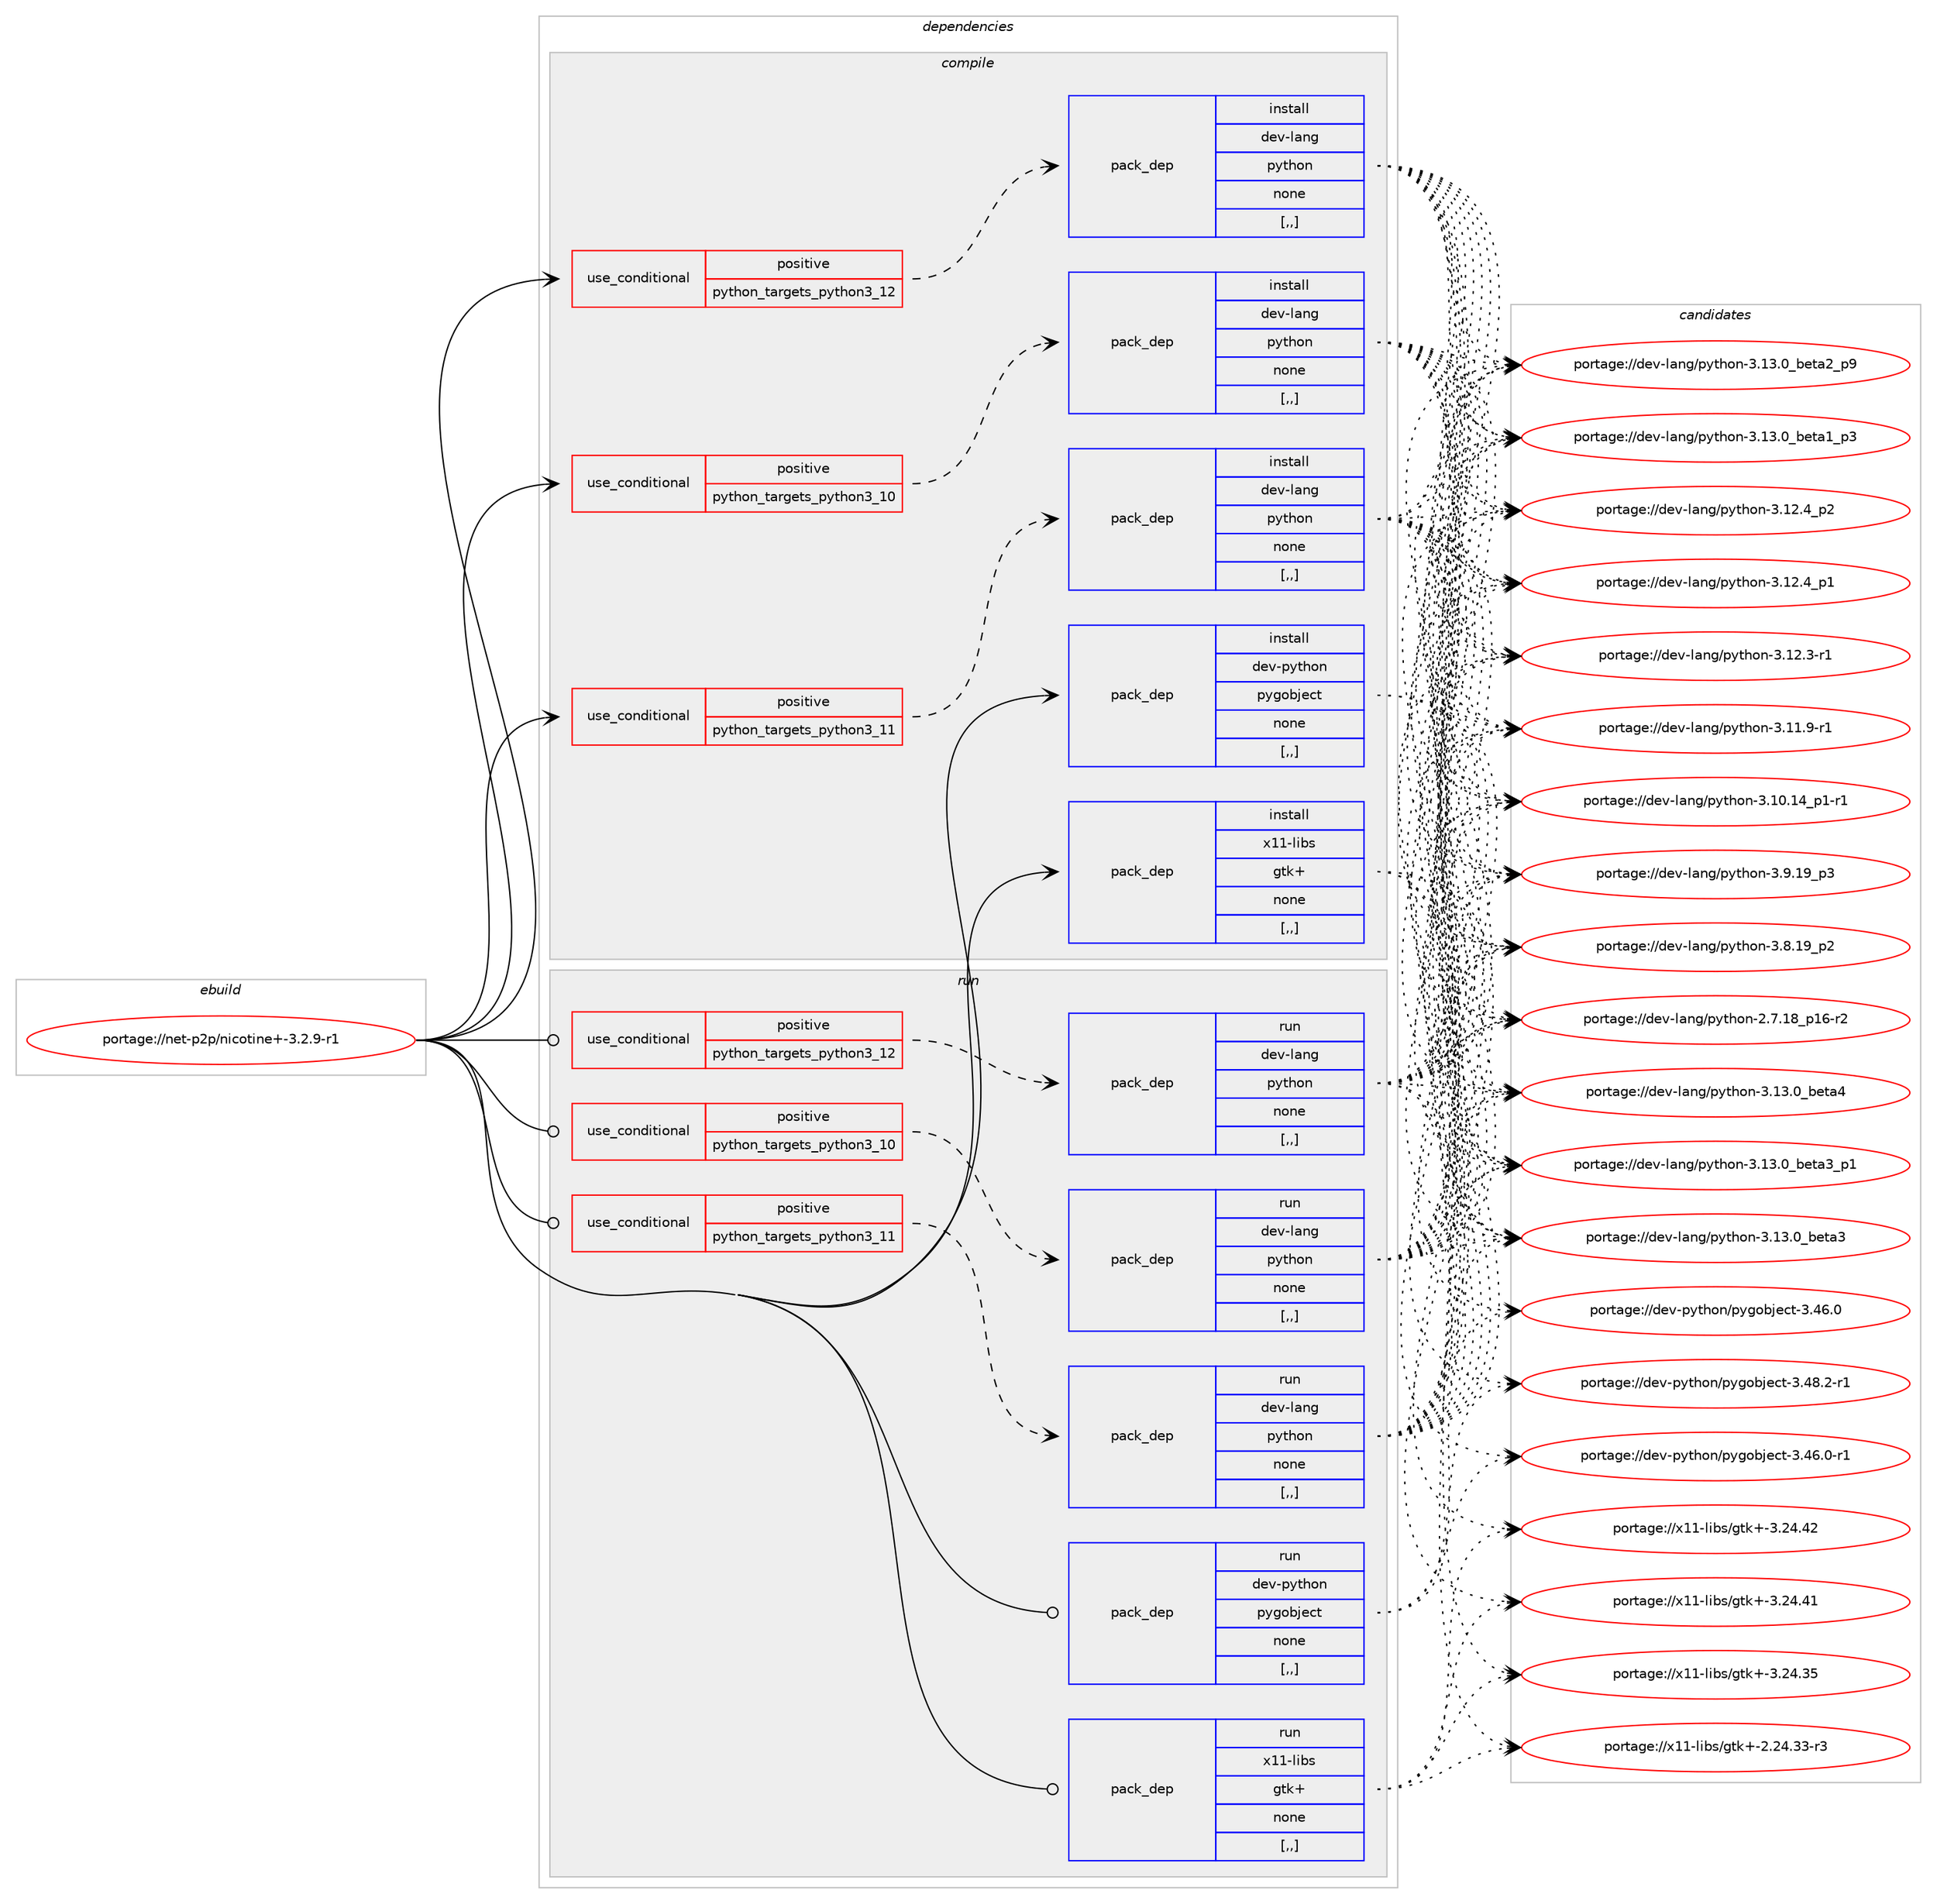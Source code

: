 digraph prolog {

# *************
# Graph options
# *************

newrank=true;
concentrate=true;
compound=true;
graph [rankdir=LR,fontname=Helvetica,fontsize=10,ranksep=1.5];#, ranksep=2.5, nodesep=0.2];
edge  [arrowhead=vee];
node  [fontname=Helvetica,fontsize=10];

# **********
# The ebuild
# **********

subgraph cluster_leftcol {
color=gray;
label=<<i>ebuild</i>>;
id [label="portage://net-p2p/nicotine+-3.2.9-r1", color=red, width=4, href="../net-p2p/nicotine+-3.2.9-r1.svg"];
}

# ****************
# The dependencies
# ****************

subgraph cluster_midcol {
color=gray;
label=<<i>dependencies</i>>;
subgraph cluster_compile {
fillcolor="#eeeeee";
style=filled;
label=<<i>compile</i>>;
subgraph cond100662 {
dependency381845 [label=<<TABLE BORDER="0" CELLBORDER="1" CELLSPACING="0" CELLPADDING="4"><TR><TD ROWSPAN="3" CELLPADDING="10">use_conditional</TD></TR><TR><TD>positive</TD></TR><TR><TD>python_targets_python3_10</TD></TR></TABLE>>, shape=none, color=red];
subgraph pack278439 {
dependency381846 [label=<<TABLE BORDER="0" CELLBORDER="1" CELLSPACING="0" CELLPADDING="4" WIDTH="220"><TR><TD ROWSPAN="6" CELLPADDING="30">pack_dep</TD></TR><TR><TD WIDTH="110">install</TD></TR><TR><TD>dev-lang</TD></TR><TR><TD>python</TD></TR><TR><TD>none</TD></TR><TR><TD>[,,]</TD></TR></TABLE>>, shape=none, color=blue];
}
dependency381845:e -> dependency381846:w [weight=20,style="dashed",arrowhead="vee"];
}
id:e -> dependency381845:w [weight=20,style="solid",arrowhead="vee"];
subgraph cond100663 {
dependency381847 [label=<<TABLE BORDER="0" CELLBORDER="1" CELLSPACING="0" CELLPADDING="4"><TR><TD ROWSPAN="3" CELLPADDING="10">use_conditional</TD></TR><TR><TD>positive</TD></TR><TR><TD>python_targets_python3_11</TD></TR></TABLE>>, shape=none, color=red];
subgraph pack278440 {
dependency381848 [label=<<TABLE BORDER="0" CELLBORDER="1" CELLSPACING="0" CELLPADDING="4" WIDTH="220"><TR><TD ROWSPAN="6" CELLPADDING="30">pack_dep</TD></TR><TR><TD WIDTH="110">install</TD></TR><TR><TD>dev-lang</TD></TR><TR><TD>python</TD></TR><TR><TD>none</TD></TR><TR><TD>[,,]</TD></TR></TABLE>>, shape=none, color=blue];
}
dependency381847:e -> dependency381848:w [weight=20,style="dashed",arrowhead="vee"];
}
id:e -> dependency381847:w [weight=20,style="solid",arrowhead="vee"];
subgraph cond100664 {
dependency381849 [label=<<TABLE BORDER="0" CELLBORDER="1" CELLSPACING="0" CELLPADDING="4"><TR><TD ROWSPAN="3" CELLPADDING="10">use_conditional</TD></TR><TR><TD>positive</TD></TR><TR><TD>python_targets_python3_12</TD></TR></TABLE>>, shape=none, color=red];
subgraph pack278441 {
dependency381850 [label=<<TABLE BORDER="0" CELLBORDER="1" CELLSPACING="0" CELLPADDING="4" WIDTH="220"><TR><TD ROWSPAN="6" CELLPADDING="30">pack_dep</TD></TR><TR><TD WIDTH="110">install</TD></TR><TR><TD>dev-lang</TD></TR><TR><TD>python</TD></TR><TR><TD>none</TD></TR><TR><TD>[,,]</TD></TR></TABLE>>, shape=none, color=blue];
}
dependency381849:e -> dependency381850:w [weight=20,style="dashed",arrowhead="vee"];
}
id:e -> dependency381849:w [weight=20,style="solid",arrowhead="vee"];
subgraph pack278442 {
dependency381851 [label=<<TABLE BORDER="0" CELLBORDER="1" CELLSPACING="0" CELLPADDING="4" WIDTH="220"><TR><TD ROWSPAN="6" CELLPADDING="30">pack_dep</TD></TR><TR><TD WIDTH="110">install</TD></TR><TR><TD>dev-python</TD></TR><TR><TD>pygobject</TD></TR><TR><TD>none</TD></TR><TR><TD>[,,]</TD></TR></TABLE>>, shape=none, color=blue];
}
id:e -> dependency381851:w [weight=20,style="solid",arrowhead="vee"];
subgraph pack278443 {
dependency381852 [label=<<TABLE BORDER="0" CELLBORDER="1" CELLSPACING="0" CELLPADDING="4" WIDTH="220"><TR><TD ROWSPAN="6" CELLPADDING="30">pack_dep</TD></TR><TR><TD WIDTH="110">install</TD></TR><TR><TD>x11-libs</TD></TR><TR><TD>gtk+</TD></TR><TR><TD>none</TD></TR><TR><TD>[,,]</TD></TR></TABLE>>, shape=none, color=blue];
}
id:e -> dependency381852:w [weight=20,style="solid",arrowhead="vee"];
}
subgraph cluster_compileandrun {
fillcolor="#eeeeee";
style=filled;
label=<<i>compile and run</i>>;
}
subgraph cluster_run {
fillcolor="#eeeeee";
style=filled;
label=<<i>run</i>>;
subgraph cond100665 {
dependency381853 [label=<<TABLE BORDER="0" CELLBORDER="1" CELLSPACING="0" CELLPADDING="4"><TR><TD ROWSPAN="3" CELLPADDING="10">use_conditional</TD></TR><TR><TD>positive</TD></TR><TR><TD>python_targets_python3_10</TD></TR></TABLE>>, shape=none, color=red];
subgraph pack278444 {
dependency381854 [label=<<TABLE BORDER="0" CELLBORDER="1" CELLSPACING="0" CELLPADDING="4" WIDTH="220"><TR><TD ROWSPAN="6" CELLPADDING="30">pack_dep</TD></TR><TR><TD WIDTH="110">run</TD></TR><TR><TD>dev-lang</TD></TR><TR><TD>python</TD></TR><TR><TD>none</TD></TR><TR><TD>[,,]</TD></TR></TABLE>>, shape=none, color=blue];
}
dependency381853:e -> dependency381854:w [weight=20,style="dashed",arrowhead="vee"];
}
id:e -> dependency381853:w [weight=20,style="solid",arrowhead="odot"];
subgraph cond100666 {
dependency381855 [label=<<TABLE BORDER="0" CELLBORDER="1" CELLSPACING="0" CELLPADDING="4"><TR><TD ROWSPAN="3" CELLPADDING="10">use_conditional</TD></TR><TR><TD>positive</TD></TR><TR><TD>python_targets_python3_11</TD></TR></TABLE>>, shape=none, color=red];
subgraph pack278445 {
dependency381856 [label=<<TABLE BORDER="0" CELLBORDER="1" CELLSPACING="0" CELLPADDING="4" WIDTH="220"><TR><TD ROWSPAN="6" CELLPADDING="30">pack_dep</TD></TR><TR><TD WIDTH="110">run</TD></TR><TR><TD>dev-lang</TD></TR><TR><TD>python</TD></TR><TR><TD>none</TD></TR><TR><TD>[,,]</TD></TR></TABLE>>, shape=none, color=blue];
}
dependency381855:e -> dependency381856:w [weight=20,style="dashed",arrowhead="vee"];
}
id:e -> dependency381855:w [weight=20,style="solid",arrowhead="odot"];
subgraph cond100667 {
dependency381857 [label=<<TABLE BORDER="0" CELLBORDER="1" CELLSPACING="0" CELLPADDING="4"><TR><TD ROWSPAN="3" CELLPADDING="10">use_conditional</TD></TR><TR><TD>positive</TD></TR><TR><TD>python_targets_python3_12</TD></TR></TABLE>>, shape=none, color=red];
subgraph pack278446 {
dependency381858 [label=<<TABLE BORDER="0" CELLBORDER="1" CELLSPACING="0" CELLPADDING="4" WIDTH="220"><TR><TD ROWSPAN="6" CELLPADDING="30">pack_dep</TD></TR><TR><TD WIDTH="110">run</TD></TR><TR><TD>dev-lang</TD></TR><TR><TD>python</TD></TR><TR><TD>none</TD></TR><TR><TD>[,,]</TD></TR></TABLE>>, shape=none, color=blue];
}
dependency381857:e -> dependency381858:w [weight=20,style="dashed",arrowhead="vee"];
}
id:e -> dependency381857:w [weight=20,style="solid",arrowhead="odot"];
subgraph pack278447 {
dependency381859 [label=<<TABLE BORDER="0" CELLBORDER="1" CELLSPACING="0" CELLPADDING="4" WIDTH="220"><TR><TD ROWSPAN="6" CELLPADDING="30">pack_dep</TD></TR><TR><TD WIDTH="110">run</TD></TR><TR><TD>dev-python</TD></TR><TR><TD>pygobject</TD></TR><TR><TD>none</TD></TR><TR><TD>[,,]</TD></TR></TABLE>>, shape=none, color=blue];
}
id:e -> dependency381859:w [weight=20,style="solid",arrowhead="odot"];
subgraph pack278448 {
dependency381860 [label=<<TABLE BORDER="0" CELLBORDER="1" CELLSPACING="0" CELLPADDING="4" WIDTH="220"><TR><TD ROWSPAN="6" CELLPADDING="30">pack_dep</TD></TR><TR><TD WIDTH="110">run</TD></TR><TR><TD>x11-libs</TD></TR><TR><TD>gtk+</TD></TR><TR><TD>none</TD></TR><TR><TD>[,,]</TD></TR></TABLE>>, shape=none, color=blue];
}
id:e -> dependency381860:w [weight=20,style="solid",arrowhead="odot"];
}
}

# **************
# The candidates
# **************

subgraph cluster_choices {
rank=same;
color=gray;
label=<<i>candidates</i>>;

subgraph choice278439 {
color=black;
nodesep=1;
choice1001011184510897110103471121211161041111104551464951464895981011169752 [label="portage://dev-lang/python-3.13.0_beta4", color=red, width=4,href="../dev-lang/python-3.13.0_beta4.svg"];
choice10010111845108971101034711212111610411111045514649514648959810111697519511249 [label="portage://dev-lang/python-3.13.0_beta3_p1", color=red, width=4,href="../dev-lang/python-3.13.0_beta3_p1.svg"];
choice1001011184510897110103471121211161041111104551464951464895981011169751 [label="portage://dev-lang/python-3.13.0_beta3", color=red, width=4,href="../dev-lang/python-3.13.0_beta3.svg"];
choice10010111845108971101034711212111610411111045514649514648959810111697509511257 [label="portage://dev-lang/python-3.13.0_beta2_p9", color=red, width=4,href="../dev-lang/python-3.13.0_beta2_p9.svg"];
choice10010111845108971101034711212111610411111045514649514648959810111697499511251 [label="portage://dev-lang/python-3.13.0_beta1_p3", color=red, width=4,href="../dev-lang/python-3.13.0_beta1_p3.svg"];
choice100101118451089711010347112121116104111110455146495046529511250 [label="portage://dev-lang/python-3.12.4_p2", color=red, width=4,href="../dev-lang/python-3.12.4_p2.svg"];
choice100101118451089711010347112121116104111110455146495046529511249 [label="portage://dev-lang/python-3.12.4_p1", color=red, width=4,href="../dev-lang/python-3.12.4_p1.svg"];
choice100101118451089711010347112121116104111110455146495046514511449 [label="portage://dev-lang/python-3.12.3-r1", color=red, width=4,href="../dev-lang/python-3.12.3-r1.svg"];
choice100101118451089711010347112121116104111110455146494946574511449 [label="portage://dev-lang/python-3.11.9-r1", color=red, width=4,href="../dev-lang/python-3.11.9-r1.svg"];
choice100101118451089711010347112121116104111110455146494846495295112494511449 [label="portage://dev-lang/python-3.10.14_p1-r1", color=red, width=4,href="../dev-lang/python-3.10.14_p1-r1.svg"];
choice100101118451089711010347112121116104111110455146574649579511251 [label="portage://dev-lang/python-3.9.19_p3", color=red, width=4,href="../dev-lang/python-3.9.19_p3.svg"];
choice100101118451089711010347112121116104111110455146564649579511250 [label="portage://dev-lang/python-3.8.19_p2", color=red, width=4,href="../dev-lang/python-3.8.19_p2.svg"];
choice100101118451089711010347112121116104111110455046554649569511249544511450 [label="portage://dev-lang/python-2.7.18_p16-r2", color=red, width=4,href="../dev-lang/python-2.7.18_p16-r2.svg"];
dependency381846:e -> choice1001011184510897110103471121211161041111104551464951464895981011169752:w [style=dotted,weight="100"];
dependency381846:e -> choice10010111845108971101034711212111610411111045514649514648959810111697519511249:w [style=dotted,weight="100"];
dependency381846:e -> choice1001011184510897110103471121211161041111104551464951464895981011169751:w [style=dotted,weight="100"];
dependency381846:e -> choice10010111845108971101034711212111610411111045514649514648959810111697509511257:w [style=dotted,weight="100"];
dependency381846:e -> choice10010111845108971101034711212111610411111045514649514648959810111697499511251:w [style=dotted,weight="100"];
dependency381846:e -> choice100101118451089711010347112121116104111110455146495046529511250:w [style=dotted,weight="100"];
dependency381846:e -> choice100101118451089711010347112121116104111110455146495046529511249:w [style=dotted,weight="100"];
dependency381846:e -> choice100101118451089711010347112121116104111110455146495046514511449:w [style=dotted,weight="100"];
dependency381846:e -> choice100101118451089711010347112121116104111110455146494946574511449:w [style=dotted,weight="100"];
dependency381846:e -> choice100101118451089711010347112121116104111110455146494846495295112494511449:w [style=dotted,weight="100"];
dependency381846:e -> choice100101118451089711010347112121116104111110455146574649579511251:w [style=dotted,weight="100"];
dependency381846:e -> choice100101118451089711010347112121116104111110455146564649579511250:w [style=dotted,weight="100"];
dependency381846:e -> choice100101118451089711010347112121116104111110455046554649569511249544511450:w [style=dotted,weight="100"];
}
subgraph choice278440 {
color=black;
nodesep=1;
choice1001011184510897110103471121211161041111104551464951464895981011169752 [label="portage://dev-lang/python-3.13.0_beta4", color=red, width=4,href="../dev-lang/python-3.13.0_beta4.svg"];
choice10010111845108971101034711212111610411111045514649514648959810111697519511249 [label="portage://dev-lang/python-3.13.0_beta3_p1", color=red, width=4,href="../dev-lang/python-3.13.0_beta3_p1.svg"];
choice1001011184510897110103471121211161041111104551464951464895981011169751 [label="portage://dev-lang/python-3.13.0_beta3", color=red, width=4,href="../dev-lang/python-3.13.0_beta3.svg"];
choice10010111845108971101034711212111610411111045514649514648959810111697509511257 [label="portage://dev-lang/python-3.13.0_beta2_p9", color=red, width=4,href="../dev-lang/python-3.13.0_beta2_p9.svg"];
choice10010111845108971101034711212111610411111045514649514648959810111697499511251 [label="portage://dev-lang/python-3.13.0_beta1_p3", color=red, width=4,href="../dev-lang/python-3.13.0_beta1_p3.svg"];
choice100101118451089711010347112121116104111110455146495046529511250 [label="portage://dev-lang/python-3.12.4_p2", color=red, width=4,href="../dev-lang/python-3.12.4_p2.svg"];
choice100101118451089711010347112121116104111110455146495046529511249 [label="portage://dev-lang/python-3.12.4_p1", color=red, width=4,href="../dev-lang/python-3.12.4_p1.svg"];
choice100101118451089711010347112121116104111110455146495046514511449 [label="portage://dev-lang/python-3.12.3-r1", color=red, width=4,href="../dev-lang/python-3.12.3-r1.svg"];
choice100101118451089711010347112121116104111110455146494946574511449 [label="portage://dev-lang/python-3.11.9-r1", color=red, width=4,href="../dev-lang/python-3.11.9-r1.svg"];
choice100101118451089711010347112121116104111110455146494846495295112494511449 [label="portage://dev-lang/python-3.10.14_p1-r1", color=red, width=4,href="../dev-lang/python-3.10.14_p1-r1.svg"];
choice100101118451089711010347112121116104111110455146574649579511251 [label="portage://dev-lang/python-3.9.19_p3", color=red, width=4,href="../dev-lang/python-3.9.19_p3.svg"];
choice100101118451089711010347112121116104111110455146564649579511250 [label="portage://dev-lang/python-3.8.19_p2", color=red, width=4,href="../dev-lang/python-3.8.19_p2.svg"];
choice100101118451089711010347112121116104111110455046554649569511249544511450 [label="portage://dev-lang/python-2.7.18_p16-r2", color=red, width=4,href="../dev-lang/python-2.7.18_p16-r2.svg"];
dependency381848:e -> choice1001011184510897110103471121211161041111104551464951464895981011169752:w [style=dotted,weight="100"];
dependency381848:e -> choice10010111845108971101034711212111610411111045514649514648959810111697519511249:w [style=dotted,weight="100"];
dependency381848:e -> choice1001011184510897110103471121211161041111104551464951464895981011169751:w [style=dotted,weight="100"];
dependency381848:e -> choice10010111845108971101034711212111610411111045514649514648959810111697509511257:w [style=dotted,weight="100"];
dependency381848:e -> choice10010111845108971101034711212111610411111045514649514648959810111697499511251:w [style=dotted,weight="100"];
dependency381848:e -> choice100101118451089711010347112121116104111110455146495046529511250:w [style=dotted,weight="100"];
dependency381848:e -> choice100101118451089711010347112121116104111110455146495046529511249:w [style=dotted,weight="100"];
dependency381848:e -> choice100101118451089711010347112121116104111110455146495046514511449:w [style=dotted,weight="100"];
dependency381848:e -> choice100101118451089711010347112121116104111110455146494946574511449:w [style=dotted,weight="100"];
dependency381848:e -> choice100101118451089711010347112121116104111110455146494846495295112494511449:w [style=dotted,weight="100"];
dependency381848:e -> choice100101118451089711010347112121116104111110455146574649579511251:w [style=dotted,weight="100"];
dependency381848:e -> choice100101118451089711010347112121116104111110455146564649579511250:w [style=dotted,weight="100"];
dependency381848:e -> choice100101118451089711010347112121116104111110455046554649569511249544511450:w [style=dotted,weight="100"];
}
subgraph choice278441 {
color=black;
nodesep=1;
choice1001011184510897110103471121211161041111104551464951464895981011169752 [label="portage://dev-lang/python-3.13.0_beta4", color=red, width=4,href="../dev-lang/python-3.13.0_beta4.svg"];
choice10010111845108971101034711212111610411111045514649514648959810111697519511249 [label="portage://dev-lang/python-3.13.0_beta3_p1", color=red, width=4,href="../dev-lang/python-3.13.0_beta3_p1.svg"];
choice1001011184510897110103471121211161041111104551464951464895981011169751 [label="portage://dev-lang/python-3.13.0_beta3", color=red, width=4,href="../dev-lang/python-3.13.0_beta3.svg"];
choice10010111845108971101034711212111610411111045514649514648959810111697509511257 [label="portage://dev-lang/python-3.13.0_beta2_p9", color=red, width=4,href="../dev-lang/python-3.13.0_beta2_p9.svg"];
choice10010111845108971101034711212111610411111045514649514648959810111697499511251 [label="portage://dev-lang/python-3.13.0_beta1_p3", color=red, width=4,href="../dev-lang/python-3.13.0_beta1_p3.svg"];
choice100101118451089711010347112121116104111110455146495046529511250 [label="portage://dev-lang/python-3.12.4_p2", color=red, width=4,href="../dev-lang/python-3.12.4_p2.svg"];
choice100101118451089711010347112121116104111110455146495046529511249 [label="portage://dev-lang/python-3.12.4_p1", color=red, width=4,href="../dev-lang/python-3.12.4_p1.svg"];
choice100101118451089711010347112121116104111110455146495046514511449 [label="portage://dev-lang/python-3.12.3-r1", color=red, width=4,href="../dev-lang/python-3.12.3-r1.svg"];
choice100101118451089711010347112121116104111110455146494946574511449 [label="portage://dev-lang/python-3.11.9-r1", color=red, width=4,href="../dev-lang/python-3.11.9-r1.svg"];
choice100101118451089711010347112121116104111110455146494846495295112494511449 [label="portage://dev-lang/python-3.10.14_p1-r1", color=red, width=4,href="../dev-lang/python-3.10.14_p1-r1.svg"];
choice100101118451089711010347112121116104111110455146574649579511251 [label="portage://dev-lang/python-3.9.19_p3", color=red, width=4,href="../dev-lang/python-3.9.19_p3.svg"];
choice100101118451089711010347112121116104111110455146564649579511250 [label="portage://dev-lang/python-3.8.19_p2", color=red, width=4,href="../dev-lang/python-3.8.19_p2.svg"];
choice100101118451089711010347112121116104111110455046554649569511249544511450 [label="portage://dev-lang/python-2.7.18_p16-r2", color=red, width=4,href="../dev-lang/python-2.7.18_p16-r2.svg"];
dependency381850:e -> choice1001011184510897110103471121211161041111104551464951464895981011169752:w [style=dotted,weight="100"];
dependency381850:e -> choice10010111845108971101034711212111610411111045514649514648959810111697519511249:w [style=dotted,weight="100"];
dependency381850:e -> choice1001011184510897110103471121211161041111104551464951464895981011169751:w [style=dotted,weight="100"];
dependency381850:e -> choice10010111845108971101034711212111610411111045514649514648959810111697509511257:w [style=dotted,weight="100"];
dependency381850:e -> choice10010111845108971101034711212111610411111045514649514648959810111697499511251:w [style=dotted,weight="100"];
dependency381850:e -> choice100101118451089711010347112121116104111110455146495046529511250:w [style=dotted,weight="100"];
dependency381850:e -> choice100101118451089711010347112121116104111110455146495046529511249:w [style=dotted,weight="100"];
dependency381850:e -> choice100101118451089711010347112121116104111110455146495046514511449:w [style=dotted,weight="100"];
dependency381850:e -> choice100101118451089711010347112121116104111110455146494946574511449:w [style=dotted,weight="100"];
dependency381850:e -> choice100101118451089711010347112121116104111110455146494846495295112494511449:w [style=dotted,weight="100"];
dependency381850:e -> choice100101118451089711010347112121116104111110455146574649579511251:w [style=dotted,weight="100"];
dependency381850:e -> choice100101118451089711010347112121116104111110455146564649579511250:w [style=dotted,weight="100"];
dependency381850:e -> choice100101118451089711010347112121116104111110455046554649569511249544511450:w [style=dotted,weight="100"];
}
subgraph choice278442 {
color=black;
nodesep=1;
choice10010111845112121116104111110471121211031119810610199116455146525646504511449 [label="portage://dev-python/pygobject-3.48.2-r1", color=red, width=4,href="../dev-python/pygobject-3.48.2-r1.svg"];
choice10010111845112121116104111110471121211031119810610199116455146525446484511449 [label="portage://dev-python/pygobject-3.46.0-r1", color=red, width=4,href="../dev-python/pygobject-3.46.0-r1.svg"];
choice1001011184511212111610411111047112121103111981061019911645514652544648 [label="portage://dev-python/pygobject-3.46.0", color=red, width=4,href="../dev-python/pygobject-3.46.0.svg"];
dependency381851:e -> choice10010111845112121116104111110471121211031119810610199116455146525646504511449:w [style=dotted,weight="100"];
dependency381851:e -> choice10010111845112121116104111110471121211031119810610199116455146525446484511449:w [style=dotted,weight="100"];
dependency381851:e -> choice1001011184511212111610411111047112121103111981061019911645514652544648:w [style=dotted,weight="100"];
}
subgraph choice278443 {
color=black;
nodesep=1;
choice1204949451081059811547103116107434551465052465250 [label="portage://x11-libs/gtk+-3.24.42", color=red, width=4,href="../x11-libs/gtk+-3.24.42.svg"];
choice1204949451081059811547103116107434551465052465249 [label="portage://x11-libs/gtk+-3.24.41", color=red, width=4,href="../x11-libs/gtk+-3.24.41.svg"];
choice1204949451081059811547103116107434551465052465153 [label="portage://x11-libs/gtk+-3.24.35", color=red, width=4,href="../x11-libs/gtk+-3.24.35.svg"];
choice12049494510810598115471031161074345504650524651514511451 [label="portage://x11-libs/gtk+-2.24.33-r3", color=red, width=4,href="../x11-libs/gtk+-2.24.33-r3.svg"];
dependency381852:e -> choice1204949451081059811547103116107434551465052465250:w [style=dotted,weight="100"];
dependency381852:e -> choice1204949451081059811547103116107434551465052465249:w [style=dotted,weight="100"];
dependency381852:e -> choice1204949451081059811547103116107434551465052465153:w [style=dotted,weight="100"];
dependency381852:e -> choice12049494510810598115471031161074345504650524651514511451:w [style=dotted,weight="100"];
}
subgraph choice278444 {
color=black;
nodesep=1;
choice1001011184510897110103471121211161041111104551464951464895981011169752 [label="portage://dev-lang/python-3.13.0_beta4", color=red, width=4,href="../dev-lang/python-3.13.0_beta4.svg"];
choice10010111845108971101034711212111610411111045514649514648959810111697519511249 [label="portage://dev-lang/python-3.13.0_beta3_p1", color=red, width=4,href="../dev-lang/python-3.13.0_beta3_p1.svg"];
choice1001011184510897110103471121211161041111104551464951464895981011169751 [label="portage://dev-lang/python-3.13.0_beta3", color=red, width=4,href="../dev-lang/python-3.13.0_beta3.svg"];
choice10010111845108971101034711212111610411111045514649514648959810111697509511257 [label="portage://dev-lang/python-3.13.0_beta2_p9", color=red, width=4,href="../dev-lang/python-3.13.0_beta2_p9.svg"];
choice10010111845108971101034711212111610411111045514649514648959810111697499511251 [label="portage://dev-lang/python-3.13.0_beta1_p3", color=red, width=4,href="../dev-lang/python-3.13.0_beta1_p3.svg"];
choice100101118451089711010347112121116104111110455146495046529511250 [label="portage://dev-lang/python-3.12.4_p2", color=red, width=4,href="../dev-lang/python-3.12.4_p2.svg"];
choice100101118451089711010347112121116104111110455146495046529511249 [label="portage://dev-lang/python-3.12.4_p1", color=red, width=4,href="../dev-lang/python-3.12.4_p1.svg"];
choice100101118451089711010347112121116104111110455146495046514511449 [label="portage://dev-lang/python-3.12.3-r1", color=red, width=4,href="../dev-lang/python-3.12.3-r1.svg"];
choice100101118451089711010347112121116104111110455146494946574511449 [label="portage://dev-lang/python-3.11.9-r1", color=red, width=4,href="../dev-lang/python-3.11.9-r1.svg"];
choice100101118451089711010347112121116104111110455146494846495295112494511449 [label="portage://dev-lang/python-3.10.14_p1-r1", color=red, width=4,href="../dev-lang/python-3.10.14_p1-r1.svg"];
choice100101118451089711010347112121116104111110455146574649579511251 [label="portage://dev-lang/python-3.9.19_p3", color=red, width=4,href="../dev-lang/python-3.9.19_p3.svg"];
choice100101118451089711010347112121116104111110455146564649579511250 [label="portage://dev-lang/python-3.8.19_p2", color=red, width=4,href="../dev-lang/python-3.8.19_p2.svg"];
choice100101118451089711010347112121116104111110455046554649569511249544511450 [label="portage://dev-lang/python-2.7.18_p16-r2", color=red, width=4,href="../dev-lang/python-2.7.18_p16-r2.svg"];
dependency381854:e -> choice1001011184510897110103471121211161041111104551464951464895981011169752:w [style=dotted,weight="100"];
dependency381854:e -> choice10010111845108971101034711212111610411111045514649514648959810111697519511249:w [style=dotted,weight="100"];
dependency381854:e -> choice1001011184510897110103471121211161041111104551464951464895981011169751:w [style=dotted,weight="100"];
dependency381854:e -> choice10010111845108971101034711212111610411111045514649514648959810111697509511257:w [style=dotted,weight="100"];
dependency381854:e -> choice10010111845108971101034711212111610411111045514649514648959810111697499511251:w [style=dotted,weight="100"];
dependency381854:e -> choice100101118451089711010347112121116104111110455146495046529511250:w [style=dotted,weight="100"];
dependency381854:e -> choice100101118451089711010347112121116104111110455146495046529511249:w [style=dotted,weight="100"];
dependency381854:e -> choice100101118451089711010347112121116104111110455146495046514511449:w [style=dotted,weight="100"];
dependency381854:e -> choice100101118451089711010347112121116104111110455146494946574511449:w [style=dotted,weight="100"];
dependency381854:e -> choice100101118451089711010347112121116104111110455146494846495295112494511449:w [style=dotted,weight="100"];
dependency381854:e -> choice100101118451089711010347112121116104111110455146574649579511251:w [style=dotted,weight="100"];
dependency381854:e -> choice100101118451089711010347112121116104111110455146564649579511250:w [style=dotted,weight="100"];
dependency381854:e -> choice100101118451089711010347112121116104111110455046554649569511249544511450:w [style=dotted,weight="100"];
}
subgraph choice278445 {
color=black;
nodesep=1;
choice1001011184510897110103471121211161041111104551464951464895981011169752 [label="portage://dev-lang/python-3.13.0_beta4", color=red, width=4,href="../dev-lang/python-3.13.0_beta4.svg"];
choice10010111845108971101034711212111610411111045514649514648959810111697519511249 [label="portage://dev-lang/python-3.13.0_beta3_p1", color=red, width=4,href="../dev-lang/python-3.13.0_beta3_p1.svg"];
choice1001011184510897110103471121211161041111104551464951464895981011169751 [label="portage://dev-lang/python-3.13.0_beta3", color=red, width=4,href="../dev-lang/python-3.13.0_beta3.svg"];
choice10010111845108971101034711212111610411111045514649514648959810111697509511257 [label="portage://dev-lang/python-3.13.0_beta2_p9", color=red, width=4,href="../dev-lang/python-3.13.0_beta2_p9.svg"];
choice10010111845108971101034711212111610411111045514649514648959810111697499511251 [label="portage://dev-lang/python-3.13.0_beta1_p3", color=red, width=4,href="../dev-lang/python-3.13.0_beta1_p3.svg"];
choice100101118451089711010347112121116104111110455146495046529511250 [label="portage://dev-lang/python-3.12.4_p2", color=red, width=4,href="../dev-lang/python-3.12.4_p2.svg"];
choice100101118451089711010347112121116104111110455146495046529511249 [label="portage://dev-lang/python-3.12.4_p1", color=red, width=4,href="../dev-lang/python-3.12.4_p1.svg"];
choice100101118451089711010347112121116104111110455146495046514511449 [label="portage://dev-lang/python-3.12.3-r1", color=red, width=4,href="../dev-lang/python-3.12.3-r1.svg"];
choice100101118451089711010347112121116104111110455146494946574511449 [label="portage://dev-lang/python-3.11.9-r1", color=red, width=4,href="../dev-lang/python-3.11.9-r1.svg"];
choice100101118451089711010347112121116104111110455146494846495295112494511449 [label="portage://dev-lang/python-3.10.14_p1-r1", color=red, width=4,href="../dev-lang/python-3.10.14_p1-r1.svg"];
choice100101118451089711010347112121116104111110455146574649579511251 [label="portage://dev-lang/python-3.9.19_p3", color=red, width=4,href="../dev-lang/python-3.9.19_p3.svg"];
choice100101118451089711010347112121116104111110455146564649579511250 [label="portage://dev-lang/python-3.8.19_p2", color=red, width=4,href="../dev-lang/python-3.8.19_p2.svg"];
choice100101118451089711010347112121116104111110455046554649569511249544511450 [label="portage://dev-lang/python-2.7.18_p16-r2", color=red, width=4,href="../dev-lang/python-2.7.18_p16-r2.svg"];
dependency381856:e -> choice1001011184510897110103471121211161041111104551464951464895981011169752:w [style=dotted,weight="100"];
dependency381856:e -> choice10010111845108971101034711212111610411111045514649514648959810111697519511249:w [style=dotted,weight="100"];
dependency381856:e -> choice1001011184510897110103471121211161041111104551464951464895981011169751:w [style=dotted,weight="100"];
dependency381856:e -> choice10010111845108971101034711212111610411111045514649514648959810111697509511257:w [style=dotted,weight="100"];
dependency381856:e -> choice10010111845108971101034711212111610411111045514649514648959810111697499511251:w [style=dotted,weight="100"];
dependency381856:e -> choice100101118451089711010347112121116104111110455146495046529511250:w [style=dotted,weight="100"];
dependency381856:e -> choice100101118451089711010347112121116104111110455146495046529511249:w [style=dotted,weight="100"];
dependency381856:e -> choice100101118451089711010347112121116104111110455146495046514511449:w [style=dotted,weight="100"];
dependency381856:e -> choice100101118451089711010347112121116104111110455146494946574511449:w [style=dotted,weight="100"];
dependency381856:e -> choice100101118451089711010347112121116104111110455146494846495295112494511449:w [style=dotted,weight="100"];
dependency381856:e -> choice100101118451089711010347112121116104111110455146574649579511251:w [style=dotted,weight="100"];
dependency381856:e -> choice100101118451089711010347112121116104111110455146564649579511250:w [style=dotted,weight="100"];
dependency381856:e -> choice100101118451089711010347112121116104111110455046554649569511249544511450:w [style=dotted,weight="100"];
}
subgraph choice278446 {
color=black;
nodesep=1;
choice1001011184510897110103471121211161041111104551464951464895981011169752 [label="portage://dev-lang/python-3.13.0_beta4", color=red, width=4,href="../dev-lang/python-3.13.0_beta4.svg"];
choice10010111845108971101034711212111610411111045514649514648959810111697519511249 [label="portage://dev-lang/python-3.13.0_beta3_p1", color=red, width=4,href="../dev-lang/python-3.13.0_beta3_p1.svg"];
choice1001011184510897110103471121211161041111104551464951464895981011169751 [label="portage://dev-lang/python-3.13.0_beta3", color=red, width=4,href="../dev-lang/python-3.13.0_beta3.svg"];
choice10010111845108971101034711212111610411111045514649514648959810111697509511257 [label="portage://dev-lang/python-3.13.0_beta2_p9", color=red, width=4,href="../dev-lang/python-3.13.0_beta2_p9.svg"];
choice10010111845108971101034711212111610411111045514649514648959810111697499511251 [label="portage://dev-lang/python-3.13.0_beta1_p3", color=red, width=4,href="../dev-lang/python-3.13.0_beta1_p3.svg"];
choice100101118451089711010347112121116104111110455146495046529511250 [label="portage://dev-lang/python-3.12.4_p2", color=red, width=4,href="../dev-lang/python-3.12.4_p2.svg"];
choice100101118451089711010347112121116104111110455146495046529511249 [label="portage://dev-lang/python-3.12.4_p1", color=red, width=4,href="../dev-lang/python-3.12.4_p1.svg"];
choice100101118451089711010347112121116104111110455146495046514511449 [label="portage://dev-lang/python-3.12.3-r1", color=red, width=4,href="../dev-lang/python-3.12.3-r1.svg"];
choice100101118451089711010347112121116104111110455146494946574511449 [label="portage://dev-lang/python-3.11.9-r1", color=red, width=4,href="../dev-lang/python-3.11.9-r1.svg"];
choice100101118451089711010347112121116104111110455146494846495295112494511449 [label="portage://dev-lang/python-3.10.14_p1-r1", color=red, width=4,href="../dev-lang/python-3.10.14_p1-r1.svg"];
choice100101118451089711010347112121116104111110455146574649579511251 [label="portage://dev-lang/python-3.9.19_p3", color=red, width=4,href="../dev-lang/python-3.9.19_p3.svg"];
choice100101118451089711010347112121116104111110455146564649579511250 [label="portage://dev-lang/python-3.8.19_p2", color=red, width=4,href="../dev-lang/python-3.8.19_p2.svg"];
choice100101118451089711010347112121116104111110455046554649569511249544511450 [label="portage://dev-lang/python-2.7.18_p16-r2", color=red, width=4,href="../dev-lang/python-2.7.18_p16-r2.svg"];
dependency381858:e -> choice1001011184510897110103471121211161041111104551464951464895981011169752:w [style=dotted,weight="100"];
dependency381858:e -> choice10010111845108971101034711212111610411111045514649514648959810111697519511249:w [style=dotted,weight="100"];
dependency381858:e -> choice1001011184510897110103471121211161041111104551464951464895981011169751:w [style=dotted,weight="100"];
dependency381858:e -> choice10010111845108971101034711212111610411111045514649514648959810111697509511257:w [style=dotted,weight="100"];
dependency381858:e -> choice10010111845108971101034711212111610411111045514649514648959810111697499511251:w [style=dotted,weight="100"];
dependency381858:e -> choice100101118451089711010347112121116104111110455146495046529511250:w [style=dotted,weight="100"];
dependency381858:e -> choice100101118451089711010347112121116104111110455146495046529511249:w [style=dotted,weight="100"];
dependency381858:e -> choice100101118451089711010347112121116104111110455146495046514511449:w [style=dotted,weight="100"];
dependency381858:e -> choice100101118451089711010347112121116104111110455146494946574511449:w [style=dotted,weight="100"];
dependency381858:e -> choice100101118451089711010347112121116104111110455146494846495295112494511449:w [style=dotted,weight="100"];
dependency381858:e -> choice100101118451089711010347112121116104111110455146574649579511251:w [style=dotted,weight="100"];
dependency381858:e -> choice100101118451089711010347112121116104111110455146564649579511250:w [style=dotted,weight="100"];
dependency381858:e -> choice100101118451089711010347112121116104111110455046554649569511249544511450:w [style=dotted,weight="100"];
}
subgraph choice278447 {
color=black;
nodesep=1;
choice10010111845112121116104111110471121211031119810610199116455146525646504511449 [label="portage://dev-python/pygobject-3.48.2-r1", color=red, width=4,href="../dev-python/pygobject-3.48.2-r1.svg"];
choice10010111845112121116104111110471121211031119810610199116455146525446484511449 [label="portage://dev-python/pygobject-3.46.0-r1", color=red, width=4,href="../dev-python/pygobject-3.46.0-r1.svg"];
choice1001011184511212111610411111047112121103111981061019911645514652544648 [label="portage://dev-python/pygobject-3.46.0", color=red, width=4,href="../dev-python/pygobject-3.46.0.svg"];
dependency381859:e -> choice10010111845112121116104111110471121211031119810610199116455146525646504511449:w [style=dotted,weight="100"];
dependency381859:e -> choice10010111845112121116104111110471121211031119810610199116455146525446484511449:w [style=dotted,weight="100"];
dependency381859:e -> choice1001011184511212111610411111047112121103111981061019911645514652544648:w [style=dotted,weight="100"];
}
subgraph choice278448 {
color=black;
nodesep=1;
choice1204949451081059811547103116107434551465052465250 [label="portage://x11-libs/gtk+-3.24.42", color=red, width=4,href="../x11-libs/gtk+-3.24.42.svg"];
choice1204949451081059811547103116107434551465052465249 [label="portage://x11-libs/gtk+-3.24.41", color=red, width=4,href="../x11-libs/gtk+-3.24.41.svg"];
choice1204949451081059811547103116107434551465052465153 [label="portage://x11-libs/gtk+-3.24.35", color=red, width=4,href="../x11-libs/gtk+-3.24.35.svg"];
choice12049494510810598115471031161074345504650524651514511451 [label="portage://x11-libs/gtk+-2.24.33-r3", color=red, width=4,href="../x11-libs/gtk+-2.24.33-r3.svg"];
dependency381860:e -> choice1204949451081059811547103116107434551465052465250:w [style=dotted,weight="100"];
dependency381860:e -> choice1204949451081059811547103116107434551465052465249:w [style=dotted,weight="100"];
dependency381860:e -> choice1204949451081059811547103116107434551465052465153:w [style=dotted,weight="100"];
dependency381860:e -> choice12049494510810598115471031161074345504650524651514511451:w [style=dotted,weight="100"];
}
}

}
